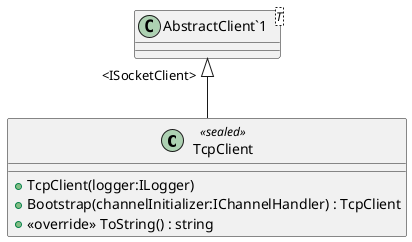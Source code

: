 @startuml
class TcpClient <<sealed>> {
    + TcpClient(logger:ILogger)
    + Bootstrap(channelInitializer:IChannelHandler) : TcpClient
    + <<override>> ToString() : string
}
class "AbstractClient`1"<T> {
}
"AbstractClient`1" "<ISocketClient>" <|-- TcpClient
@enduml
